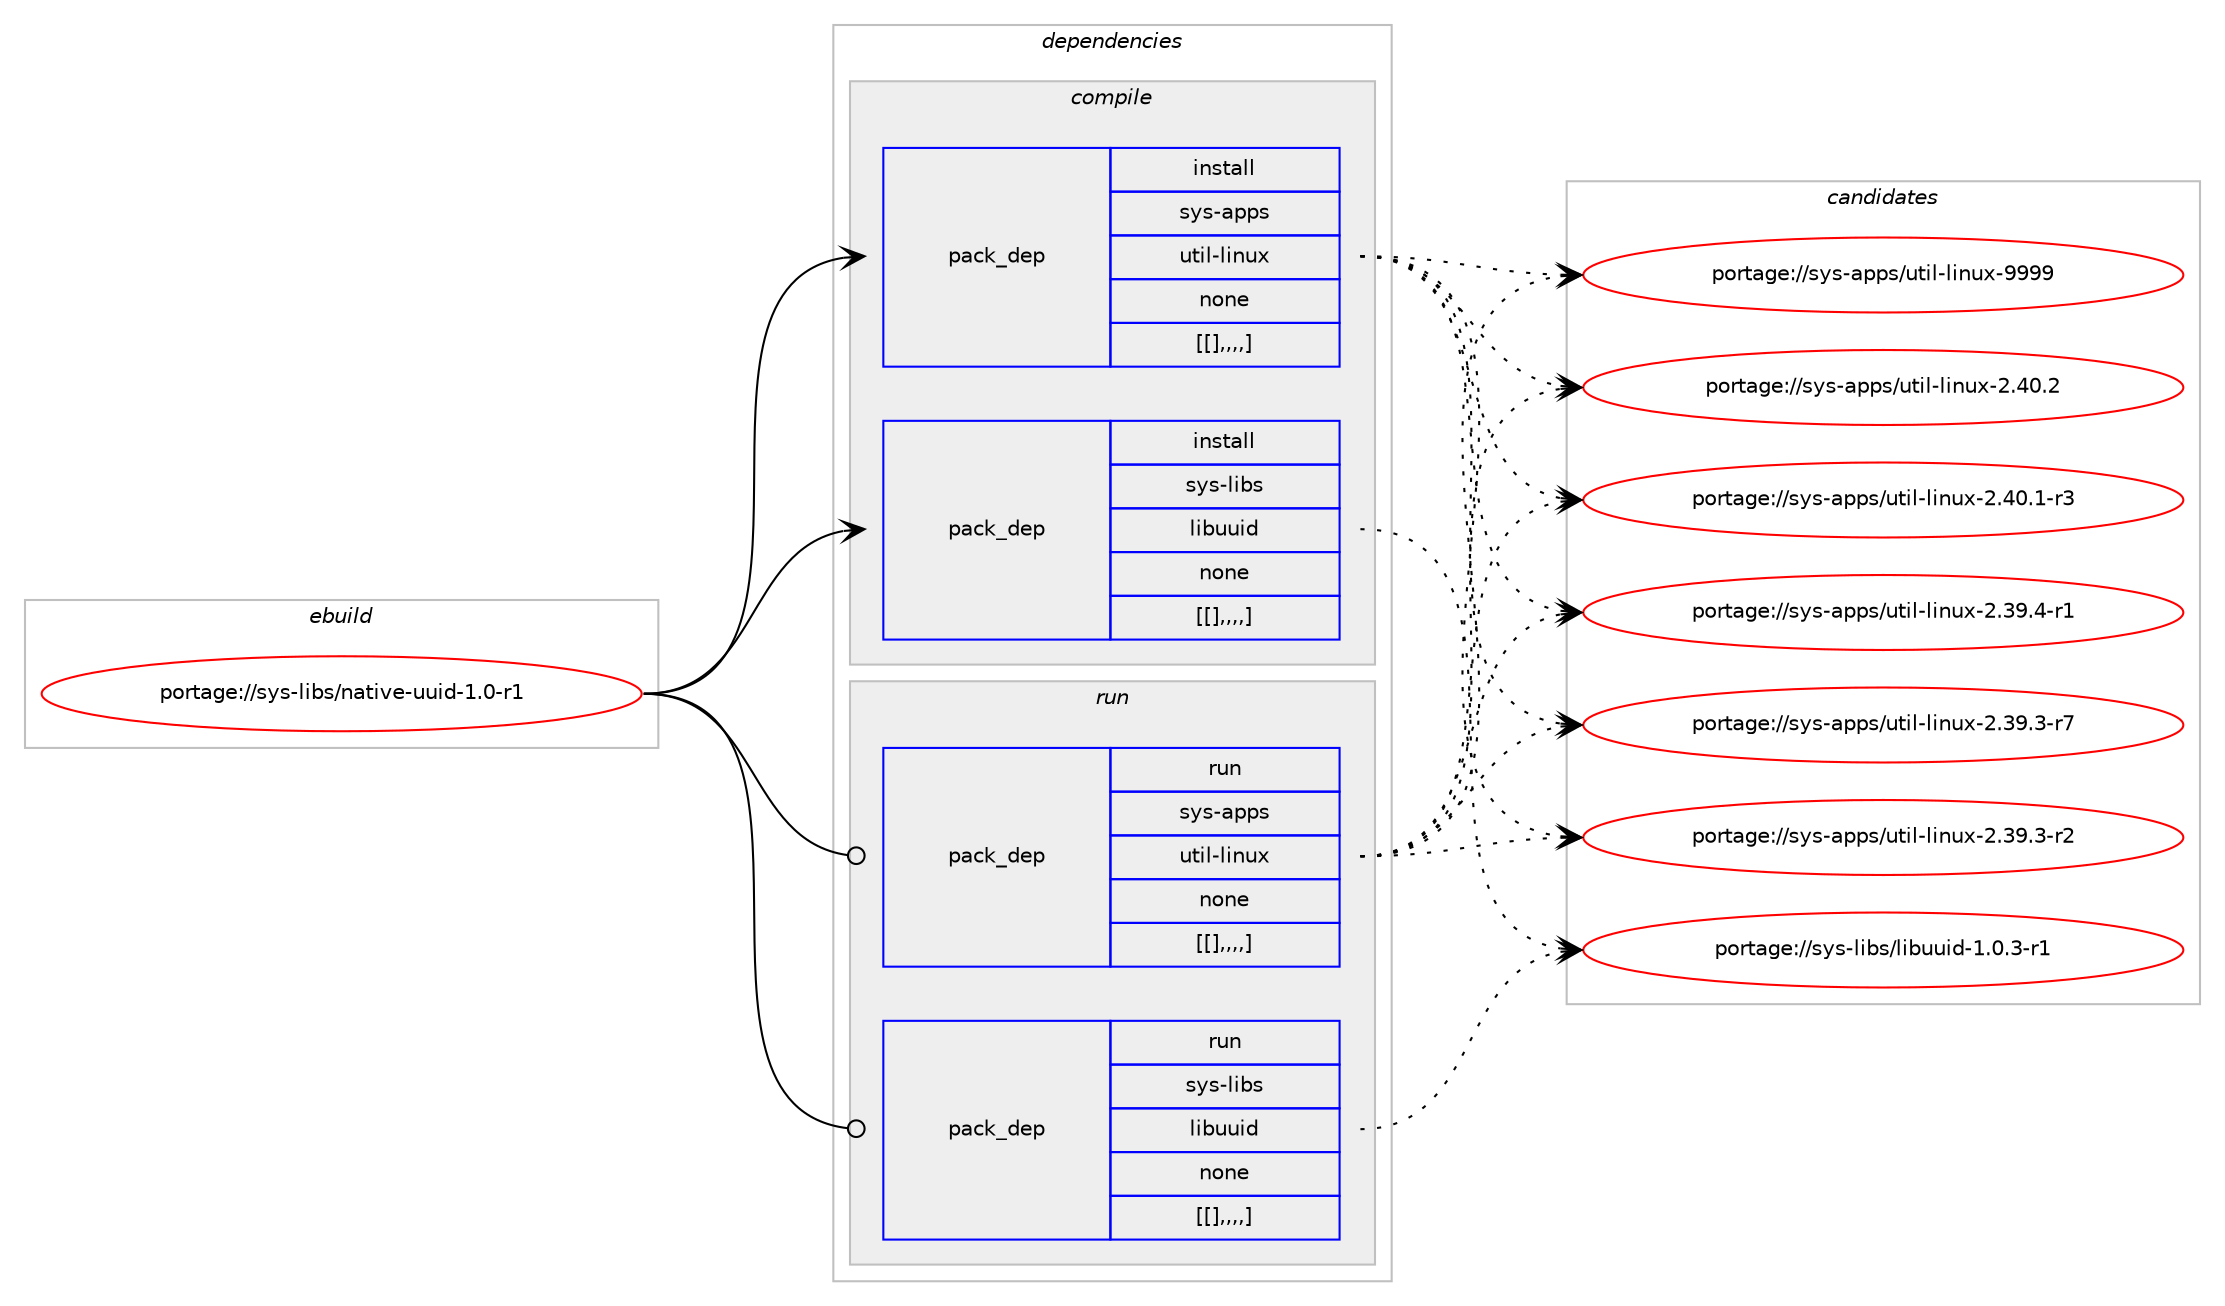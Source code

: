 digraph prolog {

# *************
# Graph options
# *************

newrank=true;
concentrate=true;
compound=true;
graph [rankdir=LR,fontname=Helvetica,fontsize=10,ranksep=1.5];#, ranksep=2.5, nodesep=0.2];
edge  [arrowhead=vee];
node  [fontname=Helvetica,fontsize=10];

# **********
# The ebuild
# **********

subgraph cluster_leftcol {
color=gray;
label=<<i>ebuild</i>>;
id [label="portage://sys-libs/native-uuid-1.0-r1", color=red, width=4, href="../sys-libs/native-uuid-1.0-r1.svg"];
}

# ****************
# The dependencies
# ****************

subgraph cluster_midcol {
color=gray;
label=<<i>dependencies</i>>;
subgraph cluster_compile {
fillcolor="#eeeeee";
style=filled;
label=<<i>compile</i>>;
subgraph pack334364 {
dependency460084 [label=<<TABLE BORDER="0" CELLBORDER="1" CELLSPACING="0" CELLPADDING="4" WIDTH="220"><TR><TD ROWSPAN="6" CELLPADDING="30">pack_dep</TD></TR><TR><TD WIDTH="110">install</TD></TR><TR><TD>sys-apps</TD></TR><TR><TD>util-linux</TD></TR><TR><TD>none</TD></TR><TR><TD>[[],,,,]</TD></TR></TABLE>>, shape=none, color=blue];
}
id:e -> dependency460084:w [weight=20,style="solid",arrowhead="vee"];
subgraph pack334365 {
dependency460085 [label=<<TABLE BORDER="0" CELLBORDER="1" CELLSPACING="0" CELLPADDING="4" WIDTH="220"><TR><TD ROWSPAN="6" CELLPADDING="30">pack_dep</TD></TR><TR><TD WIDTH="110">install</TD></TR><TR><TD>sys-libs</TD></TR><TR><TD>libuuid</TD></TR><TR><TD>none</TD></TR><TR><TD>[[],,,,]</TD></TR></TABLE>>, shape=none, color=blue];
}
id:e -> dependency460085:w [weight=20,style="solid",arrowhead="vee"];
}
subgraph cluster_compileandrun {
fillcolor="#eeeeee";
style=filled;
label=<<i>compile and run</i>>;
}
subgraph cluster_run {
fillcolor="#eeeeee";
style=filled;
label=<<i>run</i>>;
subgraph pack334366 {
dependency460086 [label=<<TABLE BORDER="0" CELLBORDER="1" CELLSPACING="0" CELLPADDING="4" WIDTH="220"><TR><TD ROWSPAN="6" CELLPADDING="30">pack_dep</TD></TR><TR><TD WIDTH="110">run</TD></TR><TR><TD>sys-apps</TD></TR><TR><TD>util-linux</TD></TR><TR><TD>none</TD></TR><TR><TD>[[],,,,]</TD></TR></TABLE>>, shape=none, color=blue];
}
id:e -> dependency460086:w [weight=20,style="solid",arrowhead="odot"];
subgraph pack334367 {
dependency460087 [label=<<TABLE BORDER="0" CELLBORDER="1" CELLSPACING="0" CELLPADDING="4" WIDTH="220"><TR><TD ROWSPAN="6" CELLPADDING="30">pack_dep</TD></TR><TR><TD WIDTH="110">run</TD></TR><TR><TD>sys-libs</TD></TR><TR><TD>libuuid</TD></TR><TR><TD>none</TD></TR><TR><TD>[[],,,,]</TD></TR></TABLE>>, shape=none, color=blue];
}
id:e -> dependency460087:w [weight=20,style="solid",arrowhead="odot"];
}
}

# **************
# The candidates
# **************

subgraph cluster_choices {
rank=same;
color=gray;
label=<<i>candidates</i>>;

subgraph choice334364 {
color=black;
nodesep=1;
choice115121115459711211211547117116105108451081051101171204557575757 [label="portage://sys-apps/util-linux-9999", color=red, width=4,href="../sys-apps/util-linux-9999.svg"];
choice1151211154597112112115471171161051084510810511011712045504652484650 [label="portage://sys-apps/util-linux-2.40.2", color=red, width=4,href="../sys-apps/util-linux-2.40.2.svg"];
choice11512111545971121121154711711610510845108105110117120455046524846494511451 [label="portage://sys-apps/util-linux-2.40.1-r3", color=red, width=4,href="../sys-apps/util-linux-2.40.1-r3.svg"];
choice11512111545971121121154711711610510845108105110117120455046515746524511449 [label="portage://sys-apps/util-linux-2.39.4-r1", color=red, width=4,href="../sys-apps/util-linux-2.39.4-r1.svg"];
choice11512111545971121121154711711610510845108105110117120455046515746514511455 [label="portage://sys-apps/util-linux-2.39.3-r7", color=red, width=4,href="../sys-apps/util-linux-2.39.3-r7.svg"];
choice11512111545971121121154711711610510845108105110117120455046515746514511450 [label="portage://sys-apps/util-linux-2.39.3-r2", color=red, width=4,href="../sys-apps/util-linux-2.39.3-r2.svg"];
dependency460084:e -> choice115121115459711211211547117116105108451081051101171204557575757:w [style=dotted,weight="100"];
dependency460084:e -> choice1151211154597112112115471171161051084510810511011712045504652484650:w [style=dotted,weight="100"];
dependency460084:e -> choice11512111545971121121154711711610510845108105110117120455046524846494511451:w [style=dotted,weight="100"];
dependency460084:e -> choice11512111545971121121154711711610510845108105110117120455046515746524511449:w [style=dotted,weight="100"];
dependency460084:e -> choice11512111545971121121154711711610510845108105110117120455046515746514511455:w [style=dotted,weight="100"];
dependency460084:e -> choice11512111545971121121154711711610510845108105110117120455046515746514511450:w [style=dotted,weight="100"];
}
subgraph choice334365 {
color=black;
nodesep=1;
choice115121115451081059811547108105981171171051004549464846514511449 [label="portage://sys-libs/libuuid-1.0.3-r1", color=red, width=4,href="../sys-libs/libuuid-1.0.3-r1.svg"];
dependency460085:e -> choice115121115451081059811547108105981171171051004549464846514511449:w [style=dotted,weight="100"];
}
subgraph choice334366 {
color=black;
nodesep=1;
choice115121115459711211211547117116105108451081051101171204557575757 [label="portage://sys-apps/util-linux-9999", color=red, width=4,href="../sys-apps/util-linux-9999.svg"];
choice1151211154597112112115471171161051084510810511011712045504652484650 [label="portage://sys-apps/util-linux-2.40.2", color=red, width=4,href="../sys-apps/util-linux-2.40.2.svg"];
choice11512111545971121121154711711610510845108105110117120455046524846494511451 [label="portage://sys-apps/util-linux-2.40.1-r3", color=red, width=4,href="../sys-apps/util-linux-2.40.1-r3.svg"];
choice11512111545971121121154711711610510845108105110117120455046515746524511449 [label="portage://sys-apps/util-linux-2.39.4-r1", color=red, width=4,href="../sys-apps/util-linux-2.39.4-r1.svg"];
choice11512111545971121121154711711610510845108105110117120455046515746514511455 [label="portage://sys-apps/util-linux-2.39.3-r7", color=red, width=4,href="../sys-apps/util-linux-2.39.3-r7.svg"];
choice11512111545971121121154711711610510845108105110117120455046515746514511450 [label="portage://sys-apps/util-linux-2.39.3-r2", color=red, width=4,href="../sys-apps/util-linux-2.39.3-r2.svg"];
dependency460086:e -> choice115121115459711211211547117116105108451081051101171204557575757:w [style=dotted,weight="100"];
dependency460086:e -> choice1151211154597112112115471171161051084510810511011712045504652484650:w [style=dotted,weight="100"];
dependency460086:e -> choice11512111545971121121154711711610510845108105110117120455046524846494511451:w [style=dotted,weight="100"];
dependency460086:e -> choice11512111545971121121154711711610510845108105110117120455046515746524511449:w [style=dotted,weight="100"];
dependency460086:e -> choice11512111545971121121154711711610510845108105110117120455046515746514511455:w [style=dotted,weight="100"];
dependency460086:e -> choice11512111545971121121154711711610510845108105110117120455046515746514511450:w [style=dotted,weight="100"];
}
subgraph choice334367 {
color=black;
nodesep=1;
choice115121115451081059811547108105981171171051004549464846514511449 [label="portage://sys-libs/libuuid-1.0.3-r1", color=red, width=4,href="../sys-libs/libuuid-1.0.3-r1.svg"];
dependency460087:e -> choice115121115451081059811547108105981171171051004549464846514511449:w [style=dotted,weight="100"];
}
}

}
